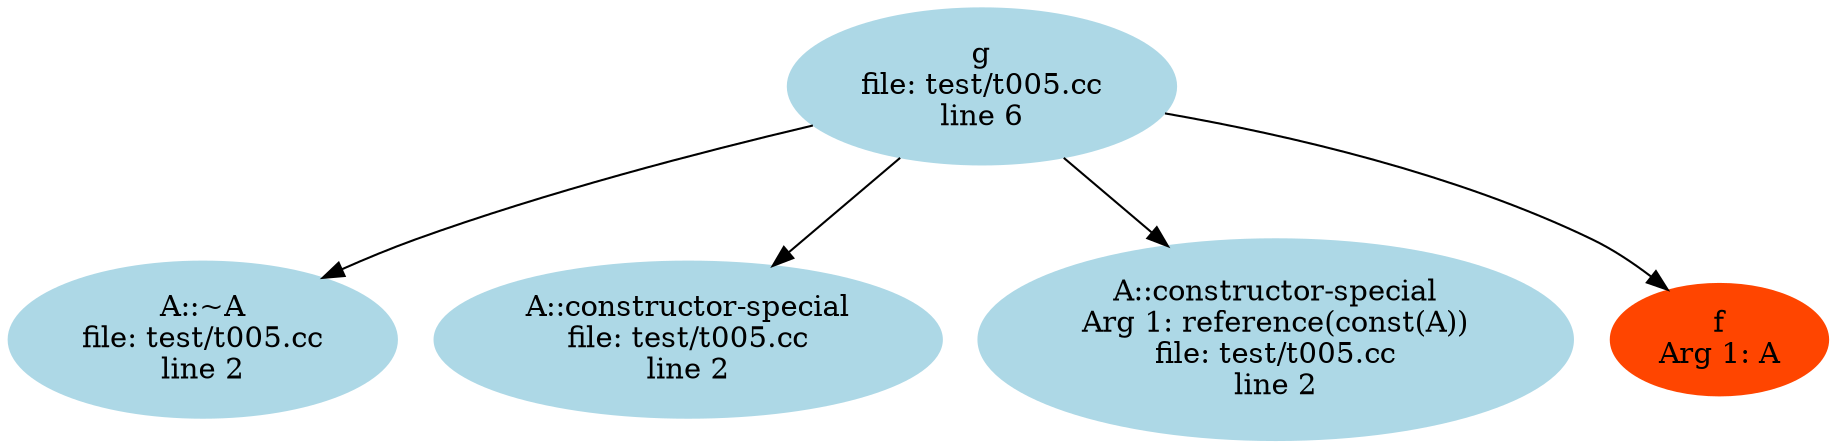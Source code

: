 digraph "CFG" {
    node [ color = "lightblue", style = filled ];
    edge [ arrowtail=odot ];
    "0" [label="g\nfile: test/t005.cc\nline 6"];
    "0" -> "1";
    "0" -> "2";
    "0" -> "3";
    "0" -> "4";
    "4" [label="f\nArg 1: A", color="OrangeRed"];
    "1" [label="A::~A\nfile: test/t005.cc\nline 2"];
    "2" [label="A::constructor-special\nfile: test/t005.cc\nline 2"];
    "3" [label="A::constructor-special\nArg 1: reference(const(A))\nfile: test/t005.cc\nline 2"];
}
